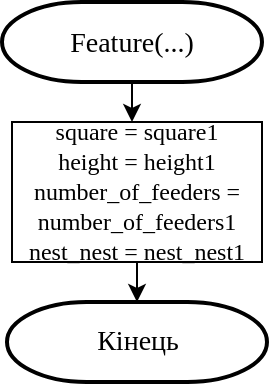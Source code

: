 <mxfile version="14.7.2" pages="2"><diagram name="Page-1" id="aPMfUpU5sbI3zK0HaNv6"><mxGraphModel dx="788" dy="552" grid="1" gridSize="10" guides="1" tooltips="1" connect="1" arrows="1" fold="1" page="1" pageScale="1" pageWidth="827" pageHeight="1169" math="0" shadow="0"><root><mxCell id="0"/><mxCell id="1" parent="0"/><mxCell id="yugG0a3iS9x4jX0xJryy-1" value="" style="edgeStyle=orthogonalEdgeStyle;rounded=0;orthogonalLoop=1;jettySize=auto;html=1;" edge="1" parent="1" source="yugG0a3iS9x4jX0xJryy-2"><mxGeometry relative="1" as="geometry"><mxPoint x="245" y="110" as="targetPoint"/></mxGeometry></mxCell><mxCell id="yugG0a3iS9x4jX0xJryy-2" value="&lt;p style=&quot;margin: 0px ; font-stretch: normal ; line-height: normal&quot;&gt;&lt;font face=&quot;Times New Roman&quot; style=&quot;font-size: 14px&quot;&gt;Feature(...)&lt;/font&gt;&lt;/p&gt;" style="strokeWidth=2;html=1;shape=mxgraph.flowchart.terminator;whiteSpace=wrap;" vertex="1" parent="1"><mxGeometry x="180" y="50" width="130" height="40" as="geometry"/></mxCell><mxCell id="yugG0a3iS9x4jX0xJryy-3" value="&lt;font face=&quot;Times New Roman&quot;&gt;&lt;span style=&quot;font-size: 14px&quot;&gt;Кінець&lt;/span&gt;&lt;/font&gt;" style="strokeWidth=2;html=1;shape=mxgraph.flowchart.terminator;whiteSpace=wrap;" vertex="1" parent="1"><mxGeometry x="182.5" y="200" width="130" height="40" as="geometry"/></mxCell><mxCell id="yugG0a3iS9x4jX0xJryy-11" style="edgeStyle=orthogonalEdgeStyle;rounded=0;orthogonalLoop=1;jettySize=auto;html=1;entryX=0.5;entryY=0;entryDx=0;entryDy=0;entryPerimeter=0;" edge="1" parent="1" source="yugG0a3iS9x4jX0xJryy-5" target="yugG0a3iS9x4jX0xJryy-3"><mxGeometry relative="1" as="geometry"/></mxCell><mxCell id="yugG0a3iS9x4jX0xJryy-5" value="&lt;p style=&quot;margin: 0px ; font-stretch: normal ; line-height: normal&quot;&gt;&lt;font face=&quot;Times New Roman&quot;&gt;square = square1&lt;/font&gt;&lt;/p&gt;&lt;p style=&quot;margin: 0px ; font-stretch: normal ; line-height: normal&quot;&gt;&lt;font face=&quot;Times New Roman&quot;&gt;height = height1&lt;/font&gt;&lt;/p&gt;&lt;p style=&quot;margin: 0px ; font-stretch: normal ; line-height: normal&quot;&gt;&lt;font face=&quot;Times New Roman&quot;&gt;number_of_feeders = number_of_feeders1&lt;/font&gt;&lt;/p&gt;&lt;p style=&quot;margin: 0px ; font-stretch: normal ; line-height: normal&quot;&gt;&lt;font face=&quot;Times New Roman&quot;&gt;nest_nest = nest_nest1&lt;/font&gt;&lt;/p&gt;" style="rounded=0;whiteSpace=wrap;html=1;" vertex="1" parent="1"><mxGeometry x="185" y="110" width="125" height="70" as="geometry"/></mxCell></root></mxGraphModel></diagram><diagram name="Страница 2" id="jKZ8ai88Ojl3T2xLVwb_"><mxGraphModel dx="946" dy="662" grid="1" gridSize="10" guides="1" tooltips="1" connect="1" arrows="1" fold="1" page="1" pageScale="1" pageWidth="827" pageHeight="1169" math="0" shadow="0"><root><mxCell id="AQ9sg2AnDLijqYYVcCZK-0"/><mxCell id="AQ9sg2AnDLijqYYVcCZK-1" parent="AQ9sg2AnDLijqYYVcCZK-0"/><mxCell id="AQ9sg2AnDLijqYYVcCZK-2" value="" style="edgeStyle=orthogonalEdgeStyle;rounded=0;orthogonalLoop=1;jettySize=auto;html=1;endArrow=classic;endFill=1;fontFamily=Times New Roman;fontSize=14;" parent="AQ9sg2AnDLijqYYVcCZK-1" source="AQ9sg2AnDLijqYYVcCZK-3" target="AQ9sg2AnDLijqYYVcCZK-7" edge="1"><mxGeometry relative="1" as="geometry"/></mxCell><mxCell id="AQ9sg2AnDLijqYYVcCZK-3" value="&lt;p style=&quot;margin: 0px ; font-stretch: normal ; font-size: 12px ; line-height: normal ; font-family: &amp;#34;helvetica neue&amp;#34;&quot;&gt;free_matrix&lt;/p&gt;" style="strokeWidth=2;html=1;shape=mxgraph.flowchart.terminator;whiteSpace=wrap;fontFamily=Times New Roman;fontSize=14;" parent="AQ9sg2AnDLijqYYVcCZK-1" vertex="1"><mxGeometry x="250" y="100" width="100" height="50" as="geometry"/></mxCell><mxCell id="AQ9sg2AnDLijqYYVcCZK-4" value="&lt;p style=&quot;margin: 0px ; font-stretch: normal ; font-size: 12px ; line-height: normal ; font-family: &amp;#34;helvetica neue&amp;#34;&quot;&gt;Кінець&lt;/p&gt;" style="strokeWidth=2;html=1;shape=mxgraph.flowchart.terminator;whiteSpace=wrap;fontFamily=Times New Roman;fontSize=14;" parent="AQ9sg2AnDLijqYYVcCZK-1" vertex="1"><mxGeometry x="250" y="570" width="100" height="50" as="geometry"/></mxCell><mxCell id="AQ9sg2AnDLijqYYVcCZK-5" value="" style="edgeStyle=orthogonalEdgeStyle;rounded=0;orthogonalLoop=1;jettySize=auto;html=1;endArrow=classic;endFill=1;fontFamily=Times New Roman;fontSize=14;" parent="AQ9sg2AnDLijqYYVcCZK-1" source="AQ9sg2AnDLijqYYVcCZK-7" target="AQ9sg2AnDLijqYYVcCZK-10" edge="1"><mxGeometry relative="1" as="geometry"/></mxCell><mxCell id="AQ9sg2AnDLijqYYVcCZK-6" style="edgeStyle=orthogonalEdgeStyle;rounded=0;orthogonalLoop=1;jettySize=auto;html=1;entryX=0.5;entryY=0;entryDx=0;entryDy=0;endArrow=classic;endFill=1;fontFamily=Times New Roman;fontSize=14;" parent="AQ9sg2AnDLijqYYVcCZK-1" source="AQ9sg2AnDLijqYYVcCZK-7" target="AQ9sg2AnDLijqYYVcCZK-14" edge="1"><mxGeometry relative="1" as="geometry"><Array as="points"><mxPoint x="410" y="210"/><mxPoint x="410" y="460"/><mxPoint x="300" y="460"/></Array></mxGeometry></mxCell><mxCell id="AQ9sg2AnDLijqYYVcCZK-7" value="i := 0..column, i++" style="verticalLabelPosition=middle;verticalAlign=middle;html=1;shape=hexagon;perimeter=hexagonPerimeter2;arcSize=6;size=0.27;strokeWidth=1;fontFamily=Times New Roman;fontSize=14;align=center;labelPosition=center;" parent="AQ9sg2AnDLijqYYVcCZK-1" vertex="1"><mxGeometry x="240" y="180" width="120" height="60" as="geometry"/></mxCell><mxCell id="AQ9sg2AnDLijqYYVcCZK-8" value="" style="edgeStyle=orthogonalEdgeStyle;rounded=0;orthogonalLoop=1;jettySize=auto;html=1;endArrow=classic;endFill=1;fontFamily=Times New Roman;fontSize=14;" parent="AQ9sg2AnDLijqYYVcCZK-1" source="AQ9sg2AnDLijqYYVcCZK-10" target="AQ9sg2AnDLijqYYVcCZK-12" edge="1"><mxGeometry relative="1" as="geometry"/></mxCell><mxCell id="AQ9sg2AnDLijqYYVcCZK-9" style="edgeStyle=orthogonalEdgeStyle;rounded=0;orthogonalLoop=1;jettySize=auto;html=1;entryX=0;entryY=0.5;entryDx=0;entryDy=0;endArrow=classic;endFill=1;fontFamily=Times New Roman;fontSize=14;" parent="AQ9sg2AnDLijqYYVcCZK-1" source="AQ9sg2AnDLijqYYVcCZK-10" target="AQ9sg2AnDLijqYYVcCZK-7" edge="1"><mxGeometry relative="1" as="geometry"><Array as="points"><mxPoint x="380" y="300"/><mxPoint x="380" y="440"/><mxPoint x="200" y="440"/><mxPoint x="200" y="210"/></Array></mxGeometry></mxCell><mxCell id="AQ9sg2AnDLijqYYVcCZK-10" value="j := 0..row, j++" style="verticalLabelPosition=middle;verticalAlign=middle;html=1;shape=hexagon;perimeter=hexagonPerimeter2;arcSize=6;size=0.27;strokeWidth=1;fontFamily=Times New Roman;fontSize=14;align=center;labelPosition=center;" parent="AQ9sg2AnDLijqYYVcCZK-1" vertex="1"><mxGeometry x="240" y="270" width="120" height="60" as="geometry"/></mxCell><mxCell id="AQ9sg2AnDLijqYYVcCZK-11" style="edgeStyle=orthogonalEdgeStyle;rounded=0;orthogonalLoop=1;jettySize=auto;html=1;entryX=0;entryY=0.5;entryDx=0;entryDy=0;endArrow=classic;endFill=1;fontFamily=Times New Roman;fontSize=14;" parent="AQ9sg2AnDLijqYYVcCZK-1" source="AQ9sg2AnDLijqYYVcCZK-12" target="AQ9sg2AnDLijqYYVcCZK-10" edge="1"><mxGeometry relative="1" as="geometry"><Array as="points"><mxPoint x="300" y="390"/><mxPoint x="220" y="390"/><mxPoint x="220" y="300"/></Array></mxGeometry></mxCell><mxCell id="AQ9sg2AnDLijqYYVcCZK-12" value="Звільнення кожного елементу двухмірного масив" style="rounded=0;whiteSpace=wrap;html=1;strokeWidth=1;fontFamily=Times New Roman;fontSize=14;" parent="AQ9sg2AnDLijqYYVcCZK-1" vertex="1"><mxGeometry x="240" y="360" width="120" height="60" as="geometry"/></mxCell><mxCell id="AQ9sg2AnDLijqYYVcCZK-13" value="" style="edgeStyle=orthogonalEdgeStyle;rounded=0;orthogonalLoop=1;jettySize=auto;html=1;endArrow=classic;endFill=1;fontFamily=Times New Roman;fontSize=14;" parent="AQ9sg2AnDLijqYYVcCZK-1" source="AQ9sg2AnDLijqYYVcCZK-14" target="AQ9sg2AnDLijqYYVcCZK-4" edge="1"><mxGeometry relative="1" as="geometry"/></mxCell><mxCell id="AQ9sg2AnDLijqYYVcCZK-14" value="Звільнення двухмірного масив" style="rounded=0;whiteSpace=wrap;html=1;strokeWidth=1;fontFamily=Times New Roman;fontSize=14;" parent="AQ9sg2AnDLijqYYVcCZK-1" vertex="1"><mxGeometry x="240" y="480" width="120" height="60" as="geometry"/></mxCell></root></mxGraphModel></diagram></mxfile>